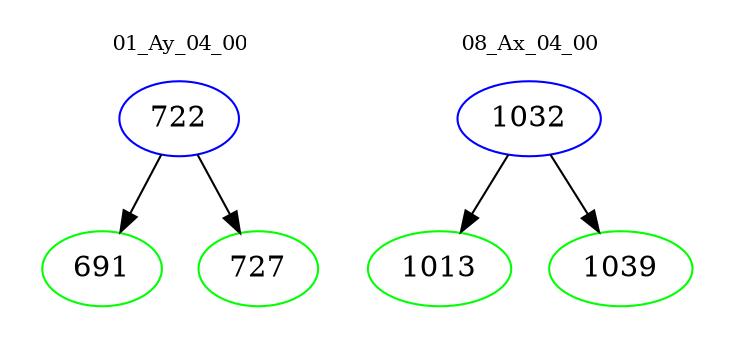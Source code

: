 digraph{
subgraph cluster_0 {
color = white
label = "01_Ay_04_00";
fontsize=10;
T0_722 [label="722", color="blue"]
T0_722 -> T0_691 [color="black"]
T0_691 [label="691", color="green"]
T0_722 -> T0_727 [color="black"]
T0_727 [label="727", color="green"]
}
subgraph cluster_1 {
color = white
label = "08_Ax_04_00";
fontsize=10;
T1_1032 [label="1032", color="blue"]
T1_1032 -> T1_1013 [color="black"]
T1_1013 [label="1013", color="green"]
T1_1032 -> T1_1039 [color="black"]
T1_1039 [label="1039", color="green"]
}
}
